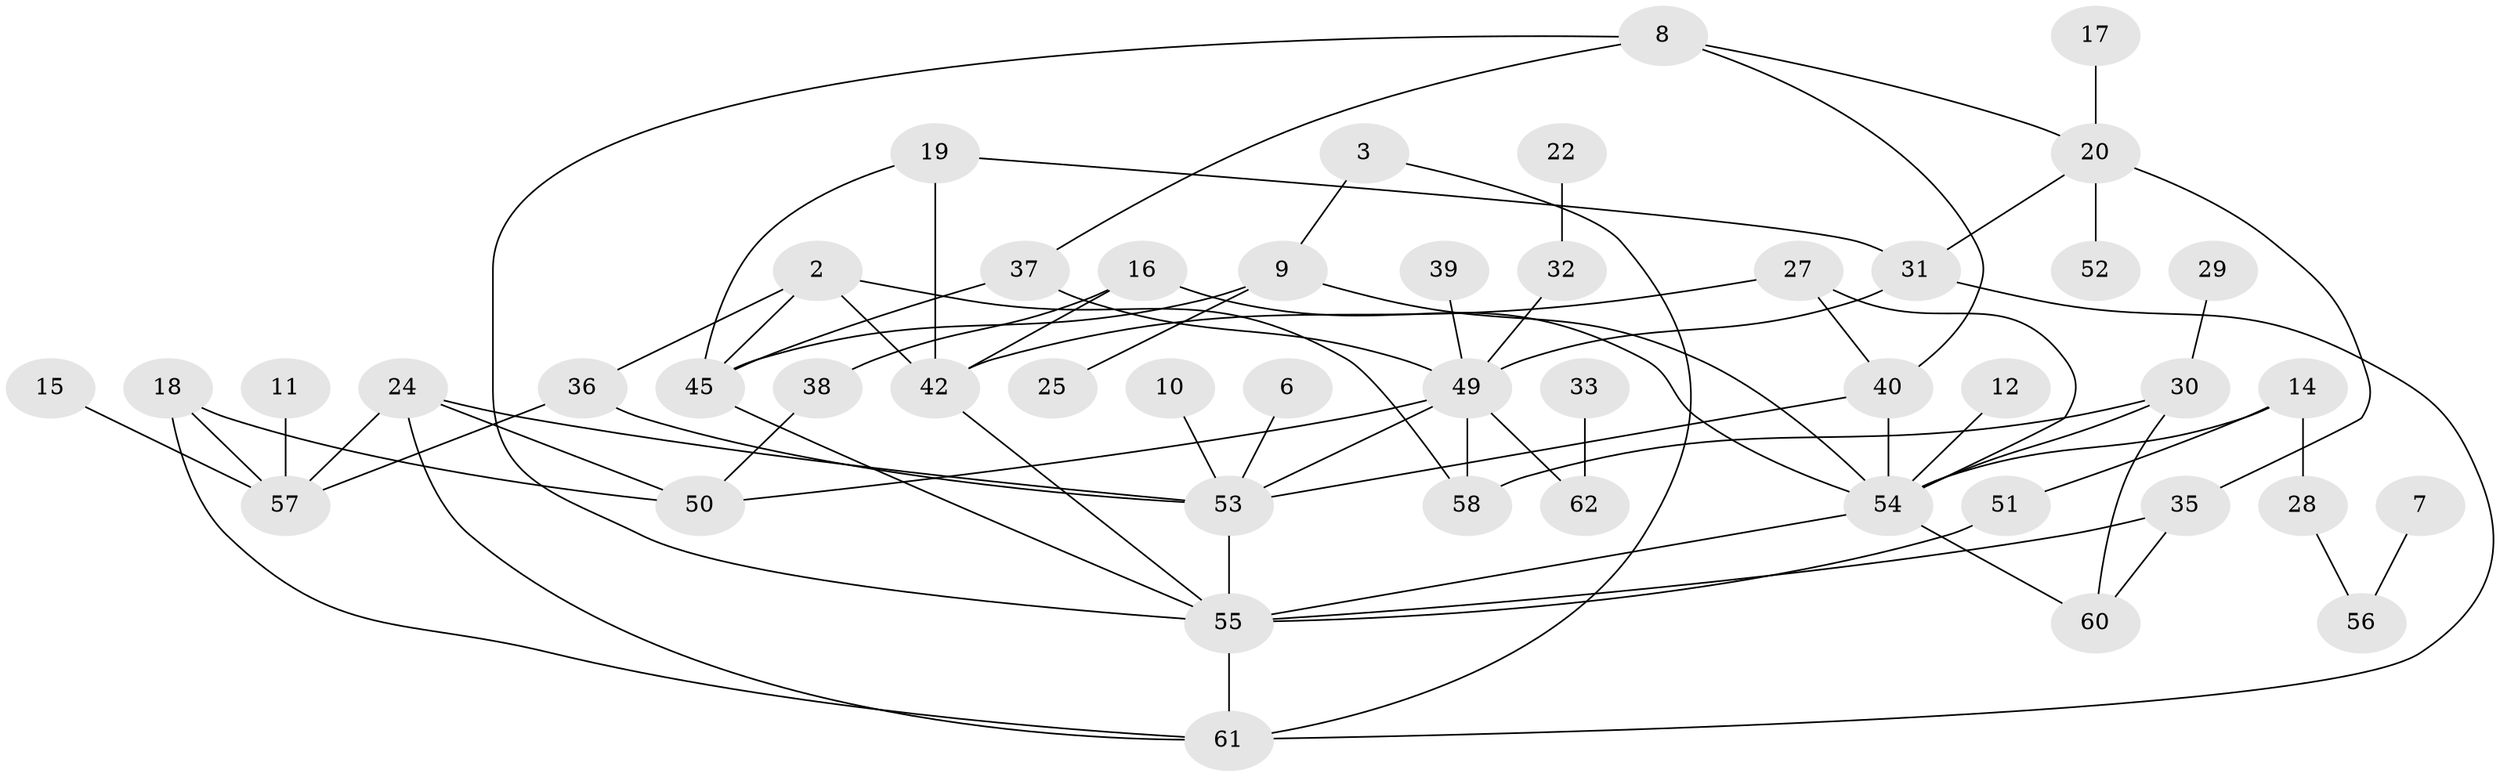 // original degree distribution, {0: 0.0975609756097561, 4: 0.11382113821138211, 2: 0.23577235772357724, 1: 0.2682926829268293, 5: 0.04878048780487805, 3: 0.21951219512195122, 6: 0.016260162601626018}
// Generated by graph-tools (version 1.1) at 2025/25/03/09/25 03:25:22]
// undirected, 47 vertices, 73 edges
graph export_dot {
graph [start="1"]
  node [color=gray90,style=filled];
  2;
  3;
  6;
  7;
  8;
  9;
  10;
  11;
  12;
  14;
  15;
  16;
  17;
  18;
  19;
  20;
  22;
  24;
  25;
  27;
  28;
  29;
  30;
  31;
  32;
  33;
  35;
  36;
  37;
  38;
  39;
  40;
  42;
  45;
  49;
  50;
  51;
  52;
  53;
  54;
  55;
  56;
  57;
  58;
  60;
  61;
  62;
  2 -- 36 [weight=1.0];
  2 -- 42 [weight=1.0];
  2 -- 45 [weight=1.0];
  2 -- 58 [weight=1.0];
  3 -- 9 [weight=1.0];
  3 -- 61 [weight=1.0];
  6 -- 53 [weight=1.0];
  7 -- 56 [weight=1.0];
  8 -- 20 [weight=1.0];
  8 -- 37 [weight=1.0];
  8 -- 40 [weight=1.0];
  8 -- 55 [weight=1.0];
  9 -- 25 [weight=1.0];
  9 -- 45 [weight=1.0];
  9 -- 54 [weight=1.0];
  10 -- 53 [weight=1.0];
  11 -- 57 [weight=1.0];
  12 -- 54 [weight=1.0];
  14 -- 28 [weight=1.0];
  14 -- 51 [weight=1.0];
  14 -- 54 [weight=2.0];
  15 -- 57 [weight=1.0];
  16 -- 38 [weight=1.0];
  16 -- 42 [weight=1.0];
  16 -- 54 [weight=1.0];
  17 -- 20 [weight=1.0];
  18 -- 50 [weight=1.0];
  18 -- 57 [weight=1.0];
  18 -- 61 [weight=1.0];
  19 -- 31 [weight=1.0];
  19 -- 42 [weight=1.0];
  19 -- 45 [weight=1.0];
  20 -- 31 [weight=1.0];
  20 -- 35 [weight=1.0];
  20 -- 52 [weight=1.0];
  22 -- 32 [weight=1.0];
  24 -- 50 [weight=1.0];
  24 -- 53 [weight=1.0];
  24 -- 57 [weight=1.0];
  24 -- 61 [weight=1.0];
  27 -- 40 [weight=1.0];
  27 -- 42 [weight=1.0];
  27 -- 54 [weight=1.0];
  28 -- 56 [weight=1.0];
  29 -- 30 [weight=1.0];
  30 -- 54 [weight=1.0];
  30 -- 58 [weight=1.0];
  30 -- 60 [weight=1.0];
  31 -- 49 [weight=1.0];
  31 -- 61 [weight=1.0];
  32 -- 49 [weight=1.0];
  33 -- 62 [weight=1.0];
  35 -- 55 [weight=1.0];
  35 -- 60 [weight=1.0];
  36 -- 53 [weight=1.0];
  36 -- 57 [weight=1.0];
  37 -- 45 [weight=1.0];
  37 -- 49 [weight=1.0];
  38 -- 50 [weight=1.0];
  39 -- 49 [weight=1.0];
  40 -- 53 [weight=1.0];
  40 -- 54 [weight=1.0];
  42 -- 55 [weight=1.0];
  45 -- 55 [weight=1.0];
  49 -- 50 [weight=1.0];
  49 -- 53 [weight=1.0];
  49 -- 58 [weight=1.0];
  49 -- 62 [weight=1.0];
  51 -- 55 [weight=1.0];
  53 -- 55 [weight=1.0];
  54 -- 55 [weight=1.0];
  54 -- 60 [weight=1.0];
  55 -- 61 [weight=1.0];
}
